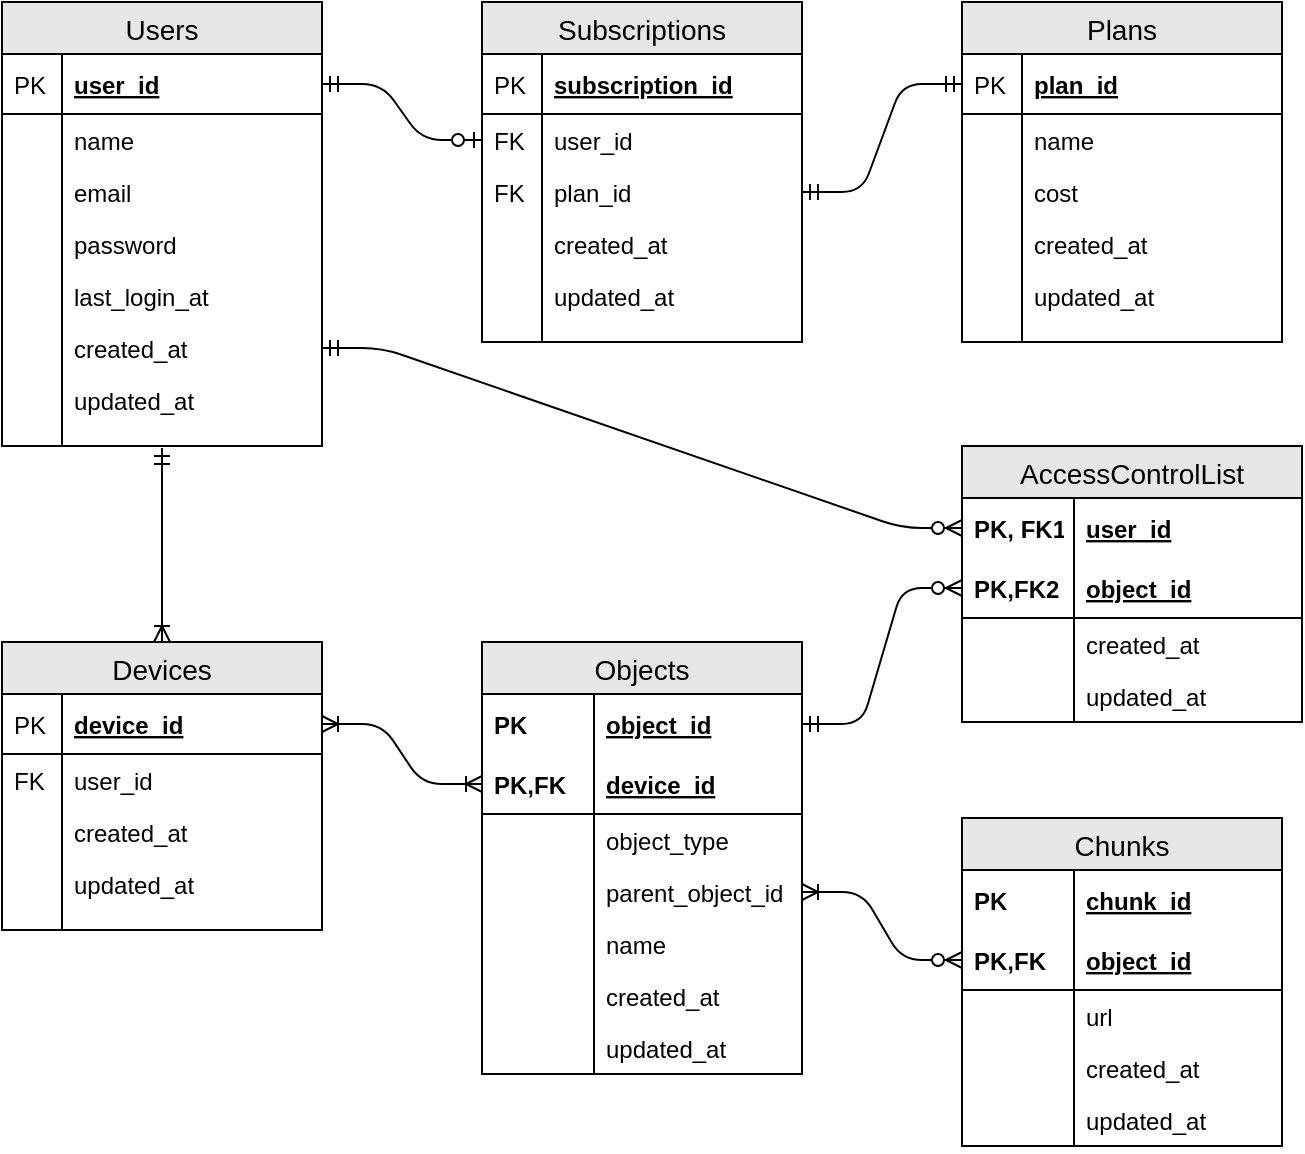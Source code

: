 <mxfile version="13.0.3" type="device"><diagram id="yzCPe6yKRTSHD44aYhlq" name="Page-1"><mxGraphModel dx="1106" dy="770" grid="1" gridSize="10" guides="1" tooltips="1" connect="1" arrows="1" fold="1" page="1" pageScale="1" pageWidth="1169" pageHeight="827" math="0" shadow="0"><root><mxCell id="0"/><mxCell id="1" parent="0"/><mxCell id="bks0pFq0fs4JBXPFd4C4-59" value="" style="edgeStyle=entityRelationEdgeStyle;fontSize=12;html=1;endArrow=ERzeroToOne;startArrow=ERmandOne;exitX=1;exitY=0.5;exitDx=0;exitDy=0;" parent="1" source="UjZmZY0q09HalxZhYPld-2" target="bks0pFq0fs4JBXPFd4C4-10" edge="1"><mxGeometry width="100" height="100" relative="1" as="geometry"><mxPoint x="390" y="152" as="sourcePoint"/><mxPoint x="520" y="152" as="targetPoint"/></mxGeometry></mxCell><mxCell id="bks0pFq0fs4JBXPFd4C4-61" value="" style="edgeStyle=entityRelationEdgeStyle;fontSize=12;html=1;endArrow=ERmandOne;startArrow=ERmandOne;exitX=1;exitY=0.5;exitDx=0;exitDy=0;entryX=0;entryY=0.5;entryDx=0;entryDy=0;" parent="1" source="bks0pFq0fs4JBXPFd4C4-12" target="bks0pFq0fs4JBXPFd4C4-21" edge="1"><mxGeometry width="100" height="100" relative="1" as="geometry"><mxPoint x="520" y="362" as="sourcePoint"/><mxPoint x="620" y="262" as="targetPoint"/></mxGeometry></mxCell><mxCell id="bks0pFq0fs4JBXPFd4C4-62" value="" style="edgeStyle=entityRelationEdgeStyle;fontSize=12;html=1;endArrow=ERzeroToMany;startArrow=ERoneToMany;entryX=0;entryY=0.5;entryDx=0;entryDy=0;startFill=0;endFill=1;" parent="1" source="KbmnAMDZYBzRcbDIg7DA-59" target="KbmnAMDZYBzRcbDIg7DA-29" edge="1"><mxGeometry width="100" height="100" relative="1" as="geometry"><mxPoint x="690" y="482" as="sourcePoint"/><mxPoint x="1200" y="155.5" as="targetPoint"/></mxGeometry></mxCell><mxCell id="bks0pFq0fs4JBXPFd4C4-65" value="" style="endArrow=ERoneToMany;html=1;exitX=0.5;exitY=1.1;exitDx=0;exitDy=0;startArrow=ERmandOne;startFill=0;endFill=0;entryX=0.5;entryY=0;entryDx=0;entryDy=0;exitPerimeter=0;" parent="1" source="UjZmZY0q09HalxZhYPld-10" target="KbmnAMDZYBzRcbDIg7DA-3" edge="1"><mxGeometry width="50" height="50" relative="1" as="geometry"><mxPoint x="350" y="382" as="sourcePoint"/><mxPoint x="270" y="501" as="targetPoint"/><Array as="points"><mxPoint x="370" y="370"/></Array></mxGeometry></mxCell><mxCell id="KbmnAMDZYBzRcbDIg7DA-61" value="" style="edgeStyle=entityRelationEdgeStyle;fontSize=12;html=1;endArrow=ERoneToMany;startArrow=ERoneToMany;entryX=0;entryY=0.5;entryDx=0;entryDy=0;" edge="1" parent="1" source="KbmnAMDZYBzRcbDIg7DA-4" target="KbmnAMDZYBzRcbDIg7DA-20"><mxGeometry width="100" height="100" relative="1" as="geometry"><mxPoint x="450" y="472" as="sourcePoint"/><mxPoint x="550" y="372" as="targetPoint"/></mxGeometry></mxCell><mxCell id="KbmnAMDZYBzRcbDIg7DA-83" value="" style="edgeStyle=entityRelationEdgeStyle;fontSize=12;html=1;endArrow=ERzeroToMany;startArrow=ERmandOne;entryX=0;entryY=0.5;entryDx=0;entryDy=0;exitX=1;exitY=0.5;exitDx=0;exitDy=0;" edge="1" parent="1" source="KbmnAMDZYBzRcbDIg7DA-18" target="KbmnAMDZYBzRcbDIg7DA-65"><mxGeometry width="100" height="100" relative="1" as="geometry"><mxPoint x="690" y="466" as="sourcePoint"/><mxPoint x="760" y="322" as="targetPoint"/></mxGeometry></mxCell><mxCell id="UjZmZY0q09HalxZhYPld-1" value="Users" style="swimlane;fontStyle=0;childLayout=stackLayout;horizontal=1;startSize=26;horizontalStack=0;resizeParent=1;resizeParentMax=0;resizeLast=0;collapsible=1;marginBottom=0;align=center;fontSize=14;fillColor=#E6E6E6;" parent="1" vertex="1"><mxGeometry x="290" y="112" width="160" height="222" as="geometry"/></mxCell><mxCell id="UjZmZY0q09HalxZhYPld-2" value="user_id" style="shape=partialRectangle;top=0;left=0;right=0;bottom=1;align=left;verticalAlign=middle;fillColor=none;spacingLeft=34;spacingRight=4;overflow=hidden;rotatable=0;points=[[0,0.5],[1,0.5]];portConstraint=eastwest;dropTarget=0;fontStyle=5;fontSize=12;" parent="UjZmZY0q09HalxZhYPld-1" vertex="1"><mxGeometry y="26" width="160" height="30" as="geometry"/></mxCell><mxCell id="UjZmZY0q09HalxZhYPld-3" value="PK" style="shape=partialRectangle;top=0;left=0;bottom=0;fillColor=none;align=left;verticalAlign=middle;spacingLeft=4;spacingRight=4;overflow=hidden;rotatable=0;points=[];portConstraint=eastwest;part=1;fontSize=12;" parent="UjZmZY0q09HalxZhYPld-2" vertex="1" connectable="0"><mxGeometry width="30" height="30" as="geometry"/></mxCell><mxCell id="UjZmZY0q09HalxZhYPld-4" value="name" style="shape=partialRectangle;top=0;left=0;right=0;bottom=0;align=left;verticalAlign=top;fillColor=none;spacingLeft=34;spacingRight=4;overflow=hidden;rotatable=0;points=[[0,0.5],[1,0.5]];portConstraint=eastwest;dropTarget=0;fontSize=12;" parent="UjZmZY0q09HalxZhYPld-1" vertex="1"><mxGeometry y="56" width="160" height="26" as="geometry"/></mxCell><mxCell id="UjZmZY0q09HalxZhYPld-5" value="" style="shape=partialRectangle;top=0;left=0;bottom=0;fillColor=none;align=left;verticalAlign=top;spacingLeft=4;spacingRight=4;overflow=hidden;rotatable=0;points=[];portConstraint=eastwest;part=1;fontSize=12;" parent="UjZmZY0q09HalxZhYPld-4" vertex="1" connectable="0"><mxGeometry width="30" height="26" as="geometry"/></mxCell><mxCell id="UjZmZY0q09HalxZhYPld-6" value="email" style="shape=partialRectangle;top=0;left=0;right=0;bottom=0;align=left;verticalAlign=top;fillColor=none;spacingLeft=34;spacingRight=4;overflow=hidden;rotatable=0;points=[[0,0.5],[1,0.5]];portConstraint=eastwest;dropTarget=0;fontSize=12;" parent="UjZmZY0q09HalxZhYPld-1" vertex="1"><mxGeometry y="82" width="160" height="26" as="geometry"/></mxCell><mxCell id="UjZmZY0q09HalxZhYPld-7" value="" style="shape=partialRectangle;top=0;left=0;bottom=0;fillColor=none;align=left;verticalAlign=top;spacingLeft=4;spacingRight=4;overflow=hidden;rotatable=0;points=[];portConstraint=eastwest;part=1;fontSize=12;" parent="UjZmZY0q09HalxZhYPld-6" vertex="1" connectable="0"><mxGeometry width="30" height="26" as="geometry"/></mxCell><mxCell id="UjZmZY0q09HalxZhYPld-8" value="password" style="shape=partialRectangle;top=0;left=0;right=0;bottom=0;align=left;verticalAlign=top;fillColor=none;spacingLeft=34;spacingRight=4;overflow=hidden;rotatable=0;points=[[0,0.5],[1,0.5]];portConstraint=eastwest;dropTarget=0;fontSize=12;" parent="UjZmZY0q09HalxZhYPld-1" vertex="1"><mxGeometry y="108" width="160" height="26" as="geometry"/></mxCell><mxCell id="UjZmZY0q09HalxZhYPld-9" value="" style="shape=partialRectangle;top=0;left=0;bottom=0;fillColor=none;align=left;verticalAlign=top;spacingLeft=4;spacingRight=4;overflow=hidden;rotatable=0;points=[];portConstraint=eastwest;part=1;fontSize=12;" parent="UjZmZY0q09HalxZhYPld-8" vertex="1" connectable="0"><mxGeometry width="30" height="26" as="geometry"/></mxCell><mxCell id="bks0pFq0fs4JBXPFd4C4-1" value="last_login_at" style="shape=partialRectangle;top=0;left=0;right=0;bottom=0;align=left;verticalAlign=top;fillColor=none;spacingLeft=34;spacingRight=4;overflow=hidden;rotatable=0;points=[[0,0.5],[1,0.5]];portConstraint=eastwest;dropTarget=0;fontSize=12;" parent="UjZmZY0q09HalxZhYPld-1" vertex="1"><mxGeometry y="134" width="160" height="26" as="geometry"/></mxCell><mxCell id="bks0pFq0fs4JBXPFd4C4-2" value="" style="shape=partialRectangle;top=0;left=0;bottom=0;fillColor=none;align=left;verticalAlign=top;spacingLeft=4;spacingRight=4;overflow=hidden;rotatable=0;points=[];portConstraint=eastwest;part=1;fontSize=12;" parent="bks0pFq0fs4JBXPFd4C4-1" vertex="1" connectable="0"><mxGeometry width="30" height="26" as="geometry"/></mxCell><mxCell id="bks0pFq0fs4JBXPFd4C4-3" value="created_at" style="shape=partialRectangle;top=0;left=0;right=0;bottom=0;align=left;verticalAlign=top;fillColor=none;spacingLeft=34;spacingRight=4;overflow=hidden;rotatable=0;points=[[0,0.5],[1,0.5]];portConstraint=eastwest;dropTarget=0;fontSize=12;" parent="UjZmZY0q09HalxZhYPld-1" vertex="1"><mxGeometry y="160" width="160" height="26" as="geometry"/></mxCell><mxCell id="bks0pFq0fs4JBXPFd4C4-4" value="" style="shape=partialRectangle;top=0;left=0;bottom=0;fillColor=none;align=left;verticalAlign=top;spacingLeft=4;spacingRight=4;overflow=hidden;rotatable=0;points=[];portConstraint=eastwest;part=1;fontSize=12;" parent="bks0pFq0fs4JBXPFd4C4-3" vertex="1" connectable="0"><mxGeometry width="30" height="26" as="geometry"/></mxCell><mxCell id="bks0pFq0fs4JBXPFd4C4-5" value="updated_at" style="shape=partialRectangle;top=0;left=0;right=0;bottom=0;align=left;verticalAlign=top;fillColor=none;spacingLeft=34;spacingRight=4;overflow=hidden;rotatable=0;points=[[0,0.5],[1,0.5]];portConstraint=eastwest;dropTarget=0;fontSize=12;" parent="UjZmZY0q09HalxZhYPld-1" vertex="1"><mxGeometry y="186" width="160" height="26" as="geometry"/></mxCell><mxCell id="bks0pFq0fs4JBXPFd4C4-6" value="" style="shape=partialRectangle;top=0;left=0;bottom=0;fillColor=none;align=left;verticalAlign=top;spacingLeft=4;spacingRight=4;overflow=hidden;rotatable=0;points=[];portConstraint=eastwest;part=1;fontSize=12;" parent="bks0pFq0fs4JBXPFd4C4-5" vertex="1" connectable="0"><mxGeometry width="30" height="26" as="geometry"/></mxCell><mxCell id="UjZmZY0q09HalxZhYPld-10" value="" style="shape=partialRectangle;top=0;left=0;right=0;bottom=0;align=left;verticalAlign=top;fillColor=none;spacingLeft=34;spacingRight=4;overflow=hidden;rotatable=0;points=[[0,0.5],[1,0.5]];portConstraint=eastwest;dropTarget=0;fontSize=12;" parent="UjZmZY0q09HalxZhYPld-1" vertex="1"><mxGeometry y="212" width="160" height="10" as="geometry"/></mxCell><mxCell id="UjZmZY0q09HalxZhYPld-11" value="" style="shape=partialRectangle;top=0;left=0;bottom=0;fillColor=none;align=left;verticalAlign=top;spacingLeft=4;spacingRight=4;overflow=hidden;rotatable=0;points=[];portConstraint=eastwest;part=1;fontSize=12;" parent="UjZmZY0q09HalxZhYPld-10" vertex="1" connectable="0"><mxGeometry width="30" height="10" as="geometry"/></mxCell><mxCell id="bks0pFq0fs4JBXPFd4C4-7" value="Subscriptions" style="swimlane;fontStyle=0;childLayout=stackLayout;horizontal=1;startSize=26;horizontalStack=0;resizeParent=1;resizeParentMax=0;resizeLast=0;collapsible=1;marginBottom=0;align=center;fontSize=14;fillColor=#E6E6E6;" parent="1" vertex="1"><mxGeometry x="530" y="112" width="160" height="170" as="geometry"/></mxCell><mxCell id="bks0pFq0fs4JBXPFd4C4-8" value="subscription_id" style="shape=partialRectangle;top=0;left=0;right=0;bottom=1;align=left;verticalAlign=middle;fillColor=none;spacingLeft=34;spacingRight=4;overflow=hidden;rotatable=0;points=[[0,0.5],[1,0.5]];portConstraint=eastwest;dropTarget=0;fontStyle=5;fontSize=12;" parent="bks0pFq0fs4JBXPFd4C4-7" vertex="1"><mxGeometry y="26" width="160" height="30" as="geometry"/></mxCell><mxCell id="bks0pFq0fs4JBXPFd4C4-9" value="PK" style="shape=partialRectangle;top=0;left=0;bottom=0;fillColor=none;align=left;verticalAlign=middle;spacingLeft=4;spacingRight=4;overflow=hidden;rotatable=0;points=[];portConstraint=eastwest;part=1;fontSize=12;" parent="bks0pFq0fs4JBXPFd4C4-8" vertex="1" connectable="0"><mxGeometry width="30" height="30" as="geometry"/></mxCell><mxCell id="bks0pFq0fs4JBXPFd4C4-10" value="user_id" style="shape=partialRectangle;top=0;left=0;right=0;bottom=0;align=left;verticalAlign=top;fillColor=none;spacingLeft=34;spacingRight=4;overflow=hidden;rotatable=0;points=[[0,0.5],[1,0.5]];portConstraint=eastwest;dropTarget=0;fontSize=12;" parent="bks0pFq0fs4JBXPFd4C4-7" vertex="1"><mxGeometry y="56" width="160" height="26" as="geometry"/></mxCell><mxCell id="bks0pFq0fs4JBXPFd4C4-11" value="FK" style="shape=partialRectangle;top=0;left=0;bottom=0;fillColor=none;align=left;verticalAlign=top;spacingLeft=4;spacingRight=4;overflow=hidden;rotatable=0;points=[];portConstraint=eastwest;part=1;fontSize=12;" parent="bks0pFq0fs4JBXPFd4C4-10" vertex="1" connectable="0"><mxGeometry width="30" height="26" as="geometry"/></mxCell><mxCell id="bks0pFq0fs4JBXPFd4C4-12" value="plan_id" style="shape=partialRectangle;top=0;left=0;right=0;bottom=0;align=left;verticalAlign=top;fillColor=none;spacingLeft=34;spacingRight=4;overflow=hidden;rotatable=0;points=[[0,0.5],[1,0.5]];portConstraint=eastwest;dropTarget=0;fontSize=12;" parent="bks0pFq0fs4JBXPFd4C4-7" vertex="1"><mxGeometry y="82" width="160" height="26" as="geometry"/></mxCell><mxCell id="bks0pFq0fs4JBXPFd4C4-13" value="FK" style="shape=partialRectangle;top=0;left=0;bottom=0;fillColor=none;align=left;verticalAlign=top;spacingLeft=4;spacingRight=4;overflow=hidden;rotatable=0;points=[];portConstraint=eastwest;part=1;fontSize=12;" parent="bks0pFq0fs4JBXPFd4C4-12" vertex="1" connectable="0"><mxGeometry width="30" height="26" as="geometry"/></mxCell><mxCell id="bks0pFq0fs4JBXPFd4C4-14" value="created_at" style="shape=partialRectangle;top=0;left=0;right=0;bottom=0;align=left;verticalAlign=top;fillColor=none;spacingLeft=34;spacingRight=4;overflow=hidden;rotatable=0;points=[[0,0.5],[1,0.5]];portConstraint=eastwest;dropTarget=0;fontSize=12;" parent="bks0pFq0fs4JBXPFd4C4-7" vertex="1"><mxGeometry y="108" width="160" height="26" as="geometry"/></mxCell><mxCell id="bks0pFq0fs4JBXPFd4C4-15" value="" style="shape=partialRectangle;top=0;left=0;bottom=0;fillColor=none;align=left;verticalAlign=top;spacingLeft=4;spacingRight=4;overflow=hidden;rotatable=0;points=[];portConstraint=eastwest;part=1;fontSize=12;" parent="bks0pFq0fs4JBXPFd4C4-14" vertex="1" connectable="0"><mxGeometry width="30" height="26" as="geometry"/></mxCell><mxCell id="bks0pFq0fs4JBXPFd4C4-18" value="updated_at" style="shape=partialRectangle;top=0;left=0;right=0;bottom=0;align=left;verticalAlign=top;fillColor=none;spacingLeft=34;spacingRight=4;overflow=hidden;rotatable=0;points=[[0,0.5],[1,0.5]];portConstraint=eastwest;dropTarget=0;fontSize=12;" parent="bks0pFq0fs4JBXPFd4C4-7" vertex="1"><mxGeometry y="134" width="160" height="26" as="geometry"/></mxCell><mxCell id="bks0pFq0fs4JBXPFd4C4-19" value="" style="shape=partialRectangle;top=0;left=0;bottom=0;fillColor=none;align=left;verticalAlign=top;spacingLeft=4;spacingRight=4;overflow=hidden;rotatable=0;points=[];portConstraint=eastwest;part=1;fontSize=12;" parent="bks0pFq0fs4JBXPFd4C4-18" vertex="1" connectable="0"><mxGeometry width="30" height="26" as="geometry"/></mxCell><mxCell id="bks0pFq0fs4JBXPFd4C4-16" value="" style="shape=partialRectangle;top=0;left=0;right=0;bottom=0;align=left;verticalAlign=top;fillColor=none;spacingLeft=34;spacingRight=4;overflow=hidden;rotatable=0;points=[[0,0.5],[1,0.5]];portConstraint=eastwest;dropTarget=0;fontSize=12;" parent="bks0pFq0fs4JBXPFd4C4-7" vertex="1"><mxGeometry y="160" width="160" height="10" as="geometry"/></mxCell><mxCell id="bks0pFq0fs4JBXPFd4C4-17" value="" style="shape=partialRectangle;top=0;left=0;bottom=0;fillColor=none;align=left;verticalAlign=top;spacingLeft=4;spacingRight=4;overflow=hidden;rotatable=0;points=[];portConstraint=eastwest;part=1;fontSize=12;" parent="bks0pFq0fs4JBXPFd4C4-16" vertex="1" connectable="0"><mxGeometry width="30" height="10" as="geometry"/></mxCell><mxCell id="bks0pFq0fs4JBXPFd4C4-20" value="Plans" style="swimlane;fontStyle=0;childLayout=stackLayout;horizontal=1;startSize=26;horizontalStack=0;resizeParent=1;resizeParentMax=0;resizeLast=0;collapsible=1;marginBottom=0;align=center;fontSize=14;fillColor=#E6E6E6;" parent="1" vertex="1"><mxGeometry x="770" y="112" width="160" height="170" as="geometry"/></mxCell><mxCell id="bks0pFq0fs4JBXPFd4C4-21" value="plan_id" style="shape=partialRectangle;top=0;left=0;right=0;bottom=1;align=left;verticalAlign=middle;fillColor=none;spacingLeft=34;spacingRight=4;overflow=hidden;rotatable=0;points=[[0,0.5],[1,0.5]];portConstraint=eastwest;dropTarget=0;fontStyle=5;fontSize=12;" parent="bks0pFq0fs4JBXPFd4C4-20" vertex="1"><mxGeometry y="26" width="160" height="30" as="geometry"/></mxCell><mxCell id="bks0pFq0fs4JBXPFd4C4-22" value="PK" style="shape=partialRectangle;top=0;left=0;bottom=0;fillColor=none;align=left;verticalAlign=middle;spacingLeft=4;spacingRight=4;overflow=hidden;rotatable=0;points=[];portConstraint=eastwest;part=1;fontSize=12;" parent="bks0pFq0fs4JBXPFd4C4-21" vertex="1" connectable="0"><mxGeometry width="30" height="30" as="geometry"/></mxCell><mxCell id="bks0pFq0fs4JBXPFd4C4-23" value="name" style="shape=partialRectangle;top=0;left=0;right=0;bottom=0;align=left;verticalAlign=top;fillColor=none;spacingLeft=34;spacingRight=4;overflow=hidden;rotatable=0;points=[[0,0.5],[1,0.5]];portConstraint=eastwest;dropTarget=0;fontSize=12;" parent="bks0pFq0fs4JBXPFd4C4-20" vertex="1"><mxGeometry y="56" width="160" height="26" as="geometry"/></mxCell><mxCell id="bks0pFq0fs4JBXPFd4C4-24" value="" style="shape=partialRectangle;top=0;left=0;bottom=0;fillColor=none;align=left;verticalAlign=top;spacingLeft=4;spacingRight=4;overflow=hidden;rotatable=0;points=[];portConstraint=eastwest;part=1;fontSize=12;" parent="bks0pFq0fs4JBXPFd4C4-23" vertex="1" connectable="0"><mxGeometry width="30" height="26" as="geometry"/></mxCell><mxCell id="bks0pFq0fs4JBXPFd4C4-25" value="cost" style="shape=partialRectangle;top=0;left=0;right=0;bottom=0;align=left;verticalAlign=top;fillColor=none;spacingLeft=34;spacingRight=4;overflow=hidden;rotatable=0;points=[[0,0.5],[1,0.5]];portConstraint=eastwest;dropTarget=0;fontSize=12;" parent="bks0pFq0fs4JBXPFd4C4-20" vertex="1"><mxGeometry y="82" width="160" height="26" as="geometry"/></mxCell><mxCell id="bks0pFq0fs4JBXPFd4C4-26" value="" style="shape=partialRectangle;top=0;left=0;bottom=0;fillColor=none;align=left;verticalAlign=top;spacingLeft=4;spacingRight=4;overflow=hidden;rotatable=0;points=[];portConstraint=eastwest;part=1;fontSize=12;" parent="bks0pFq0fs4JBXPFd4C4-25" vertex="1" connectable="0"><mxGeometry width="30" height="26" as="geometry"/></mxCell><mxCell id="bks0pFq0fs4JBXPFd4C4-27" value="created_at" style="shape=partialRectangle;top=0;left=0;right=0;bottom=0;align=left;verticalAlign=top;fillColor=none;spacingLeft=34;spacingRight=4;overflow=hidden;rotatable=0;points=[[0,0.5],[1,0.5]];portConstraint=eastwest;dropTarget=0;fontSize=12;" parent="bks0pFq0fs4JBXPFd4C4-20" vertex="1"><mxGeometry y="108" width="160" height="26" as="geometry"/></mxCell><mxCell id="bks0pFq0fs4JBXPFd4C4-28" value="" style="shape=partialRectangle;top=0;left=0;bottom=0;fillColor=none;align=left;verticalAlign=top;spacingLeft=4;spacingRight=4;overflow=hidden;rotatable=0;points=[];portConstraint=eastwest;part=1;fontSize=12;" parent="bks0pFq0fs4JBXPFd4C4-27" vertex="1" connectable="0"><mxGeometry width="30" height="26" as="geometry"/></mxCell><mxCell id="bks0pFq0fs4JBXPFd4C4-31" value="updated_at" style="shape=partialRectangle;top=0;left=0;right=0;bottom=0;align=left;verticalAlign=top;fillColor=none;spacingLeft=34;spacingRight=4;overflow=hidden;rotatable=0;points=[[0,0.5],[1,0.5]];portConstraint=eastwest;dropTarget=0;fontSize=12;" parent="bks0pFq0fs4JBXPFd4C4-20" vertex="1"><mxGeometry y="134" width="160" height="26" as="geometry"/></mxCell><mxCell id="bks0pFq0fs4JBXPFd4C4-32" value="" style="shape=partialRectangle;top=0;left=0;bottom=0;fillColor=none;align=left;verticalAlign=top;spacingLeft=4;spacingRight=4;overflow=hidden;rotatable=0;points=[];portConstraint=eastwest;part=1;fontSize=12;" parent="bks0pFq0fs4JBXPFd4C4-31" vertex="1" connectable="0"><mxGeometry width="30" height="26" as="geometry"/></mxCell><mxCell id="bks0pFq0fs4JBXPFd4C4-29" value="" style="shape=partialRectangle;top=0;left=0;right=0;bottom=0;align=left;verticalAlign=top;fillColor=none;spacingLeft=34;spacingRight=4;overflow=hidden;rotatable=0;points=[[0,0.5],[1,0.5]];portConstraint=eastwest;dropTarget=0;fontSize=12;" parent="bks0pFq0fs4JBXPFd4C4-20" vertex="1"><mxGeometry y="160" width="160" height="10" as="geometry"/></mxCell><mxCell id="bks0pFq0fs4JBXPFd4C4-30" value="" style="shape=partialRectangle;top=0;left=0;bottom=0;fillColor=none;align=left;verticalAlign=top;spacingLeft=4;spacingRight=4;overflow=hidden;rotatable=0;points=[];portConstraint=eastwest;part=1;fontSize=12;" parent="bks0pFq0fs4JBXPFd4C4-29" vertex="1" connectable="0"><mxGeometry width="30" height="10" as="geometry"/></mxCell><mxCell id="KbmnAMDZYBzRcbDIg7DA-3" value="Devices" style="swimlane;fontStyle=0;childLayout=stackLayout;horizontal=1;startSize=26;horizontalStack=0;resizeParent=1;resizeParentMax=0;resizeLast=0;collapsible=1;marginBottom=0;align=center;fontSize=14;fillColor=#E6E6E6;" vertex="1" parent="1"><mxGeometry x="290" y="432" width="160" height="144" as="geometry"/></mxCell><mxCell id="KbmnAMDZYBzRcbDIg7DA-4" value="device_id" style="shape=partialRectangle;top=0;left=0;right=0;bottom=1;align=left;verticalAlign=middle;fillColor=none;spacingLeft=34;spacingRight=4;overflow=hidden;rotatable=0;points=[[0,0.5],[1,0.5]];portConstraint=eastwest;dropTarget=0;fontStyle=5;fontSize=12;" vertex="1" parent="KbmnAMDZYBzRcbDIg7DA-3"><mxGeometry y="26" width="160" height="30" as="geometry"/></mxCell><mxCell id="KbmnAMDZYBzRcbDIg7DA-5" value="PK" style="shape=partialRectangle;top=0;left=0;bottom=0;fillColor=none;align=left;verticalAlign=middle;spacingLeft=4;spacingRight=4;overflow=hidden;rotatable=0;points=[];portConstraint=eastwest;part=1;fontSize=12;" vertex="1" connectable="0" parent="KbmnAMDZYBzRcbDIg7DA-4"><mxGeometry width="30" height="30" as="geometry"/></mxCell><mxCell id="KbmnAMDZYBzRcbDIg7DA-6" value="user_id" style="shape=partialRectangle;top=0;left=0;right=0;bottom=0;align=left;verticalAlign=top;fillColor=none;spacingLeft=34;spacingRight=4;overflow=hidden;rotatable=0;points=[[0,0.5],[1,0.5]];portConstraint=eastwest;dropTarget=0;fontSize=12;" vertex="1" parent="KbmnAMDZYBzRcbDIg7DA-3"><mxGeometry y="56" width="160" height="26" as="geometry"/></mxCell><mxCell id="KbmnAMDZYBzRcbDIg7DA-7" value="FK" style="shape=partialRectangle;top=0;left=0;bottom=0;fillColor=none;align=left;verticalAlign=top;spacingLeft=4;spacingRight=4;overflow=hidden;rotatable=0;points=[];portConstraint=eastwest;part=1;fontSize=12;" vertex="1" connectable="0" parent="KbmnAMDZYBzRcbDIg7DA-6"><mxGeometry width="30" height="26" as="geometry"/></mxCell><mxCell id="KbmnAMDZYBzRcbDIg7DA-8" value="created_at" style="shape=partialRectangle;top=0;left=0;right=0;bottom=0;align=left;verticalAlign=top;fillColor=none;spacingLeft=34;spacingRight=4;overflow=hidden;rotatable=0;points=[[0,0.5],[1,0.5]];portConstraint=eastwest;dropTarget=0;fontSize=12;" vertex="1" parent="KbmnAMDZYBzRcbDIg7DA-3"><mxGeometry y="82" width="160" height="26" as="geometry"/></mxCell><mxCell id="KbmnAMDZYBzRcbDIg7DA-9" value="" style="shape=partialRectangle;top=0;left=0;bottom=0;fillColor=none;align=left;verticalAlign=top;spacingLeft=4;spacingRight=4;overflow=hidden;rotatable=0;points=[];portConstraint=eastwest;part=1;fontSize=12;" vertex="1" connectable="0" parent="KbmnAMDZYBzRcbDIg7DA-8"><mxGeometry width="30" height="26" as="geometry"/></mxCell><mxCell id="KbmnAMDZYBzRcbDIg7DA-10" value="updated_at" style="shape=partialRectangle;top=0;left=0;right=0;bottom=0;align=left;verticalAlign=top;fillColor=none;spacingLeft=34;spacingRight=4;overflow=hidden;rotatable=0;points=[[0,0.5],[1,0.5]];portConstraint=eastwest;dropTarget=0;fontSize=12;" vertex="1" parent="KbmnAMDZYBzRcbDIg7DA-3"><mxGeometry y="108" width="160" height="26" as="geometry"/></mxCell><mxCell id="KbmnAMDZYBzRcbDIg7DA-11" value="" style="shape=partialRectangle;top=0;left=0;bottom=0;fillColor=none;align=left;verticalAlign=top;spacingLeft=4;spacingRight=4;overflow=hidden;rotatable=0;points=[];portConstraint=eastwest;part=1;fontSize=12;" vertex="1" connectable="0" parent="KbmnAMDZYBzRcbDIg7DA-10"><mxGeometry width="30" height="26" as="geometry"/></mxCell><mxCell id="KbmnAMDZYBzRcbDIg7DA-12" value="" style="shape=partialRectangle;top=0;left=0;right=0;bottom=0;align=left;verticalAlign=top;fillColor=none;spacingLeft=34;spacingRight=4;overflow=hidden;rotatable=0;points=[[0,0.5],[1,0.5]];portConstraint=eastwest;dropTarget=0;fontSize=12;" vertex="1" parent="KbmnAMDZYBzRcbDIg7DA-3"><mxGeometry y="134" width="160" height="10" as="geometry"/></mxCell><mxCell id="KbmnAMDZYBzRcbDIg7DA-13" value="" style="shape=partialRectangle;top=0;left=0;bottom=0;fillColor=none;align=left;verticalAlign=top;spacingLeft=4;spacingRight=4;overflow=hidden;rotatable=0;points=[];portConstraint=eastwest;part=1;fontSize=12;" vertex="1" connectable="0" parent="KbmnAMDZYBzRcbDIg7DA-12"><mxGeometry width="30" height="10" as="geometry"/></mxCell><mxCell id="KbmnAMDZYBzRcbDIg7DA-17" value="Objects" style="swimlane;fontStyle=0;childLayout=stackLayout;horizontal=1;startSize=26;horizontalStack=0;resizeParent=1;resizeParentMax=0;resizeLast=0;collapsible=1;marginBottom=0;align=center;fontSize=14;fillColor=#E6E6E6;" vertex="1" parent="1"><mxGeometry x="530" y="432" width="160" height="216" as="geometry"/></mxCell><mxCell id="KbmnAMDZYBzRcbDIg7DA-18" value="object_id" style="shape=partialRectangle;top=0;left=0;right=0;bottom=0;align=left;verticalAlign=middle;fillColor=none;spacingLeft=60;spacingRight=4;overflow=hidden;rotatable=0;points=[[0,0.5],[1,0.5]];portConstraint=eastwest;dropTarget=0;fontStyle=5;fontSize=12;" vertex="1" parent="KbmnAMDZYBzRcbDIg7DA-17"><mxGeometry y="26" width="160" height="30" as="geometry"/></mxCell><mxCell id="KbmnAMDZYBzRcbDIg7DA-19" value="PK" style="shape=partialRectangle;fontStyle=1;top=0;left=0;bottom=0;fillColor=none;align=left;verticalAlign=middle;spacingLeft=4;spacingRight=4;overflow=hidden;rotatable=0;points=[];portConstraint=eastwest;part=1;fontSize=12;" vertex="1" connectable="0" parent="KbmnAMDZYBzRcbDIg7DA-18"><mxGeometry width="56" height="30" as="geometry"/></mxCell><mxCell id="KbmnAMDZYBzRcbDIg7DA-20" value="device_id" style="shape=partialRectangle;top=0;left=0;right=0;bottom=1;align=left;verticalAlign=middle;fillColor=none;spacingLeft=60;spacingRight=4;overflow=hidden;rotatable=0;points=[[0,0.5],[1,0.5]];portConstraint=eastwest;dropTarget=0;fontStyle=5;fontSize=12;" vertex="1" parent="KbmnAMDZYBzRcbDIg7DA-17"><mxGeometry y="56" width="160" height="30" as="geometry"/></mxCell><mxCell id="KbmnAMDZYBzRcbDIg7DA-21" value="PK,FK" style="shape=partialRectangle;fontStyle=1;top=0;left=0;bottom=0;fillColor=none;align=left;verticalAlign=middle;spacingLeft=4;spacingRight=4;overflow=hidden;rotatable=0;points=[];portConstraint=eastwest;part=1;fontSize=12;" vertex="1" connectable="0" parent="KbmnAMDZYBzRcbDIg7DA-20"><mxGeometry width="56" height="30" as="geometry"/></mxCell><mxCell id="KbmnAMDZYBzRcbDIg7DA-22" value="object_type" style="shape=partialRectangle;top=0;left=0;right=0;bottom=0;align=left;verticalAlign=top;fillColor=none;spacingLeft=60;spacingRight=4;overflow=hidden;rotatable=0;points=[[0,0.5],[1,0.5]];portConstraint=eastwest;dropTarget=0;fontSize=12;" vertex="1" parent="KbmnAMDZYBzRcbDIg7DA-17"><mxGeometry y="86" width="160" height="26" as="geometry"/></mxCell><mxCell id="KbmnAMDZYBzRcbDIg7DA-23" value="" style="shape=partialRectangle;top=0;left=0;bottom=0;fillColor=none;align=left;verticalAlign=top;spacingLeft=4;spacingRight=4;overflow=hidden;rotatable=0;points=[];portConstraint=eastwest;part=1;fontSize=12;" vertex="1" connectable="0" parent="KbmnAMDZYBzRcbDIg7DA-22"><mxGeometry width="56" height="26" as="geometry"/></mxCell><mxCell id="KbmnAMDZYBzRcbDIg7DA-59" value="parent_object_id" style="shape=partialRectangle;top=0;left=0;right=0;bottom=0;align=left;verticalAlign=top;fillColor=none;spacingLeft=60;spacingRight=4;overflow=hidden;rotatable=0;points=[[0,0.5],[1,0.5]];portConstraint=eastwest;dropTarget=0;fontSize=12;" vertex="1" parent="KbmnAMDZYBzRcbDIg7DA-17"><mxGeometry y="112" width="160" height="26" as="geometry"/></mxCell><mxCell id="KbmnAMDZYBzRcbDIg7DA-60" value="" style="shape=partialRectangle;top=0;left=0;bottom=0;fillColor=none;align=left;verticalAlign=top;spacingLeft=4;spacingRight=4;overflow=hidden;rotatable=0;points=[];portConstraint=eastwest;part=1;fontSize=12;" vertex="1" connectable="0" parent="KbmnAMDZYBzRcbDIg7DA-59"><mxGeometry width="56" height="26" as="geometry"/></mxCell><mxCell id="KbmnAMDZYBzRcbDIg7DA-57" value="name" style="shape=partialRectangle;top=0;left=0;right=0;bottom=0;align=left;verticalAlign=top;fillColor=none;spacingLeft=60;spacingRight=4;overflow=hidden;rotatable=0;points=[[0,0.5],[1,0.5]];portConstraint=eastwest;dropTarget=0;fontSize=12;" vertex="1" parent="KbmnAMDZYBzRcbDIg7DA-17"><mxGeometry y="138" width="160" height="26" as="geometry"/></mxCell><mxCell id="KbmnAMDZYBzRcbDIg7DA-58" value="" style="shape=partialRectangle;top=0;left=0;bottom=0;fillColor=none;align=left;verticalAlign=top;spacingLeft=4;spacingRight=4;overflow=hidden;rotatable=0;points=[];portConstraint=eastwest;part=1;fontSize=12;" vertex="1" connectable="0" parent="KbmnAMDZYBzRcbDIg7DA-57"><mxGeometry width="56" height="26" as="geometry"/></mxCell><mxCell id="KbmnAMDZYBzRcbDIg7DA-85" value="created_at" style="shape=partialRectangle;top=0;left=0;right=0;bottom=0;align=left;verticalAlign=top;fillColor=none;spacingLeft=60;spacingRight=4;overflow=hidden;rotatable=0;points=[[0,0.5],[1,0.5]];portConstraint=eastwest;dropTarget=0;fontSize=12;" vertex="1" parent="KbmnAMDZYBzRcbDIg7DA-17"><mxGeometry y="164" width="160" height="26" as="geometry"/></mxCell><mxCell id="KbmnAMDZYBzRcbDIg7DA-86" value="" style="shape=partialRectangle;top=0;left=0;bottom=0;fillColor=none;align=left;verticalAlign=top;spacingLeft=4;spacingRight=4;overflow=hidden;rotatable=0;points=[];portConstraint=eastwest;part=1;fontSize=12;" vertex="1" connectable="0" parent="KbmnAMDZYBzRcbDIg7DA-85"><mxGeometry width="56" height="26" as="geometry"/></mxCell><mxCell id="KbmnAMDZYBzRcbDIg7DA-24" value="updated_at" style="shape=partialRectangle;top=0;left=0;right=0;bottom=0;align=left;verticalAlign=top;fillColor=none;spacingLeft=60;spacingRight=4;overflow=hidden;rotatable=0;points=[[0,0.5],[1,0.5]];portConstraint=eastwest;dropTarget=0;fontSize=12;" vertex="1" parent="KbmnAMDZYBzRcbDIg7DA-17"><mxGeometry y="190" width="160" height="26" as="geometry"/></mxCell><mxCell id="KbmnAMDZYBzRcbDIg7DA-25" value="" style="shape=partialRectangle;top=0;left=0;bottom=0;fillColor=none;align=left;verticalAlign=top;spacingLeft=4;spacingRight=4;overflow=hidden;rotatable=0;points=[];portConstraint=eastwest;part=1;fontSize=12;" vertex="1" connectable="0" parent="KbmnAMDZYBzRcbDIg7DA-24"><mxGeometry width="56" height="26" as="geometry"/></mxCell><mxCell id="KbmnAMDZYBzRcbDIg7DA-62" value="AccessControlList" style="swimlane;fontStyle=0;childLayout=stackLayout;horizontal=1;startSize=26;horizontalStack=0;resizeParent=1;resizeParentMax=0;resizeLast=0;collapsible=1;marginBottom=0;align=center;fontSize=14;fillColor=#E6E6E6;" vertex="1" parent="1"><mxGeometry x="770" y="334" width="170" height="138" as="geometry"/></mxCell><mxCell id="KbmnAMDZYBzRcbDIg7DA-63" value="user_id" style="shape=partialRectangle;top=0;left=0;right=0;bottom=0;align=left;verticalAlign=middle;fillColor=none;spacingLeft=60;spacingRight=4;overflow=hidden;rotatable=0;points=[[0,0.5],[1,0.5]];portConstraint=eastwest;dropTarget=0;fontStyle=5;fontSize=12;" vertex="1" parent="KbmnAMDZYBzRcbDIg7DA-62"><mxGeometry y="26" width="170" height="30" as="geometry"/></mxCell><mxCell id="KbmnAMDZYBzRcbDIg7DA-64" value="PK, FK1" style="shape=partialRectangle;fontStyle=1;top=0;left=0;bottom=0;fillColor=none;align=left;verticalAlign=middle;spacingLeft=4;spacingRight=4;overflow=hidden;rotatable=0;points=[];portConstraint=eastwest;part=1;fontSize=12;" vertex="1" connectable="0" parent="KbmnAMDZYBzRcbDIg7DA-63"><mxGeometry width="56" height="30" as="geometry"/></mxCell><mxCell id="KbmnAMDZYBzRcbDIg7DA-65" value="object_id" style="shape=partialRectangle;top=0;left=0;right=0;bottom=1;align=left;verticalAlign=middle;fillColor=none;spacingLeft=60;spacingRight=4;overflow=hidden;rotatable=0;points=[[0,0.5],[1,0.5]];portConstraint=eastwest;dropTarget=0;fontStyle=5;fontSize=12;" vertex="1" parent="KbmnAMDZYBzRcbDIg7DA-62"><mxGeometry y="56" width="170" height="30" as="geometry"/></mxCell><mxCell id="KbmnAMDZYBzRcbDIg7DA-66" value="PK,FK2" style="shape=partialRectangle;fontStyle=1;top=0;left=0;bottom=0;fillColor=none;align=left;verticalAlign=middle;spacingLeft=4;spacingRight=4;overflow=hidden;rotatable=0;points=[];portConstraint=eastwest;part=1;fontSize=12;" vertex="1" connectable="0" parent="KbmnAMDZYBzRcbDIg7DA-65"><mxGeometry width="56" height="30" as="geometry"/></mxCell><mxCell id="KbmnAMDZYBzRcbDIg7DA-78" value="created_at" style="shape=partialRectangle;top=0;left=0;right=0;bottom=0;align=left;verticalAlign=top;fillColor=none;spacingLeft=60;spacingRight=4;overflow=hidden;rotatable=0;points=[[0,0.5],[1,0.5]];portConstraint=eastwest;dropTarget=0;fontSize=12;" vertex="1" parent="KbmnAMDZYBzRcbDIg7DA-62"><mxGeometry y="86" width="170" height="26" as="geometry"/></mxCell><mxCell id="KbmnAMDZYBzRcbDIg7DA-79" value="" style="shape=partialRectangle;top=0;left=0;bottom=0;fillColor=none;align=left;verticalAlign=top;spacingLeft=4;spacingRight=4;overflow=hidden;rotatable=0;points=[];portConstraint=eastwest;part=1;fontSize=12;" vertex="1" connectable="0" parent="KbmnAMDZYBzRcbDIg7DA-78"><mxGeometry width="56" height="26" as="geometry"/></mxCell><mxCell id="KbmnAMDZYBzRcbDIg7DA-80" value="updated_at" style="shape=partialRectangle;top=0;left=0;right=0;bottom=0;align=left;verticalAlign=top;fillColor=none;spacingLeft=60;spacingRight=4;overflow=hidden;rotatable=0;points=[[0,0.5],[1,0.5]];portConstraint=eastwest;dropTarget=0;fontSize=12;" vertex="1" parent="KbmnAMDZYBzRcbDIg7DA-62"><mxGeometry y="112" width="170" height="26" as="geometry"/></mxCell><mxCell id="KbmnAMDZYBzRcbDIg7DA-81" value="" style="shape=partialRectangle;top=0;left=0;bottom=0;fillColor=none;align=left;verticalAlign=top;spacingLeft=4;spacingRight=4;overflow=hidden;rotatable=0;points=[];portConstraint=eastwest;part=1;fontSize=12;" vertex="1" connectable="0" parent="KbmnAMDZYBzRcbDIg7DA-80"><mxGeometry width="56" height="26" as="geometry"/></mxCell><mxCell id="KbmnAMDZYBzRcbDIg7DA-84" value="" style="edgeStyle=entityRelationEdgeStyle;fontSize=12;html=1;endArrow=ERzeroToMany;startArrow=ERmandOne;entryX=0;entryY=0.5;entryDx=0;entryDy=0;startFill=0;" edge="1" parent="1" source="bks0pFq0fs4JBXPFd4C4-3" target="KbmnAMDZYBzRcbDIg7DA-63"><mxGeometry width="100" height="100" relative="1" as="geometry"><mxPoint x="580" y="460" as="sourcePoint"/><mxPoint x="680" y="360" as="targetPoint"/></mxGeometry></mxCell><mxCell id="KbmnAMDZYBzRcbDIg7DA-26" value="Chunks" style="swimlane;fontStyle=0;childLayout=stackLayout;horizontal=1;startSize=26;horizontalStack=0;resizeParent=1;resizeParentMax=0;resizeLast=0;collapsible=1;marginBottom=0;align=center;fontSize=14;fillColor=#E6E6E6;" vertex="1" parent="1"><mxGeometry x="770" y="520" width="160" height="164" as="geometry"/></mxCell><mxCell id="KbmnAMDZYBzRcbDIg7DA-27" value="chunk_id" style="shape=partialRectangle;top=0;left=0;right=0;bottom=0;align=left;verticalAlign=middle;fillColor=none;spacingLeft=60;spacingRight=4;overflow=hidden;rotatable=0;points=[[0,0.5],[1,0.5]];portConstraint=eastwest;dropTarget=0;fontStyle=5;fontSize=12;" vertex="1" parent="KbmnAMDZYBzRcbDIg7DA-26"><mxGeometry y="26" width="160" height="30" as="geometry"/></mxCell><mxCell id="KbmnAMDZYBzRcbDIg7DA-28" value="PK" style="shape=partialRectangle;fontStyle=1;top=0;left=0;bottom=0;fillColor=none;align=left;verticalAlign=middle;spacingLeft=4;spacingRight=4;overflow=hidden;rotatable=0;points=[];portConstraint=eastwest;part=1;fontSize=12;" vertex="1" connectable="0" parent="KbmnAMDZYBzRcbDIg7DA-27"><mxGeometry width="56" height="30" as="geometry"/></mxCell><mxCell id="KbmnAMDZYBzRcbDIg7DA-29" value="object_id" style="shape=partialRectangle;top=0;left=0;right=0;bottom=1;align=left;verticalAlign=middle;fillColor=none;spacingLeft=60;spacingRight=4;overflow=hidden;rotatable=0;points=[[0,0.5],[1,0.5]];portConstraint=eastwest;dropTarget=0;fontStyle=5;fontSize=12;" vertex="1" parent="KbmnAMDZYBzRcbDIg7DA-26"><mxGeometry y="56" width="160" height="30" as="geometry"/></mxCell><mxCell id="KbmnAMDZYBzRcbDIg7DA-30" value="PK,FK" style="shape=partialRectangle;fontStyle=1;top=0;left=0;bottom=0;fillColor=none;align=left;verticalAlign=middle;spacingLeft=4;spacingRight=4;overflow=hidden;rotatable=0;points=[];portConstraint=eastwest;part=1;fontSize=12;" vertex="1" connectable="0" parent="KbmnAMDZYBzRcbDIg7DA-29"><mxGeometry width="56" height="30" as="geometry"/></mxCell><mxCell id="KbmnAMDZYBzRcbDIg7DA-31" value="url" style="shape=partialRectangle;top=0;left=0;right=0;bottom=0;align=left;verticalAlign=top;fillColor=none;spacingLeft=60;spacingRight=4;overflow=hidden;rotatable=0;points=[[0,0.5],[1,0.5]];portConstraint=eastwest;dropTarget=0;fontSize=12;" vertex="1" parent="KbmnAMDZYBzRcbDIg7DA-26"><mxGeometry y="86" width="160" height="26" as="geometry"/></mxCell><mxCell id="KbmnAMDZYBzRcbDIg7DA-32" value="" style="shape=partialRectangle;top=0;left=0;bottom=0;fillColor=none;align=left;verticalAlign=top;spacingLeft=4;spacingRight=4;overflow=hidden;rotatable=0;points=[];portConstraint=eastwest;part=1;fontSize=12;" vertex="1" connectable="0" parent="KbmnAMDZYBzRcbDIg7DA-31"><mxGeometry width="56" height="26" as="geometry"/></mxCell><mxCell id="KbmnAMDZYBzRcbDIg7DA-33" value="created_at" style="shape=partialRectangle;top=0;left=0;right=0;bottom=0;align=left;verticalAlign=top;fillColor=none;spacingLeft=60;spacingRight=4;overflow=hidden;rotatable=0;points=[[0,0.5],[1,0.5]];portConstraint=eastwest;dropTarget=0;fontSize=12;" vertex="1" parent="KbmnAMDZYBzRcbDIg7DA-26"><mxGeometry y="112" width="160" height="26" as="geometry"/></mxCell><mxCell id="KbmnAMDZYBzRcbDIg7DA-34" value="" style="shape=partialRectangle;top=0;left=0;bottom=0;fillColor=none;align=left;verticalAlign=top;spacingLeft=4;spacingRight=4;overflow=hidden;rotatable=0;points=[];portConstraint=eastwest;part=1;fontSize=12;" vertex="1" connectable="0" parent="KbmnAMDZYBzRcbDIg7DA-33"><mxGeometry width="56" height="26" as="geometry"/></mxCell><mxCell id="KbmnAMDZYBzRcbDIg7DA-35" value="updated_at" style="shape=partialRectangle;top=0;left=0;right=0;bottom=0;align=left;verticalAlign=top;fillColor=none;spacingLeft=60;spacingRight=4;overflow=hidden;rotatable=0;points=[[0,0.5],[1,0.5]];portConstraint=eastwest;dropTarget=0;fontSize=12;" vertex="1" parent="KbmnAMDZYBzRcbDIg7DA-26"><mxGeometry y="138" width="160" height="26" as="geometry"/></mxCell><mxCell id="KbmnAMDZYBzRcbDIg7DA-36" value="" style="shape=partialRectangle;top=0;left=0;bottom=0;fillColor=none;align=left;verticalAlign=top;spacingLeft=4;spacingRight=4;overflow=hidden;rotatable=0;points=[];portConstraint=eastwest;part=1;fontSize=12;" vertex="1" connectable="0" parent="KbmnAMDZYBzRcbDIg7DA-35"><mxGeometry width="56" height="26" as="geometry"/></mxCell></root></mxGraphModel></diagram></mxfile>